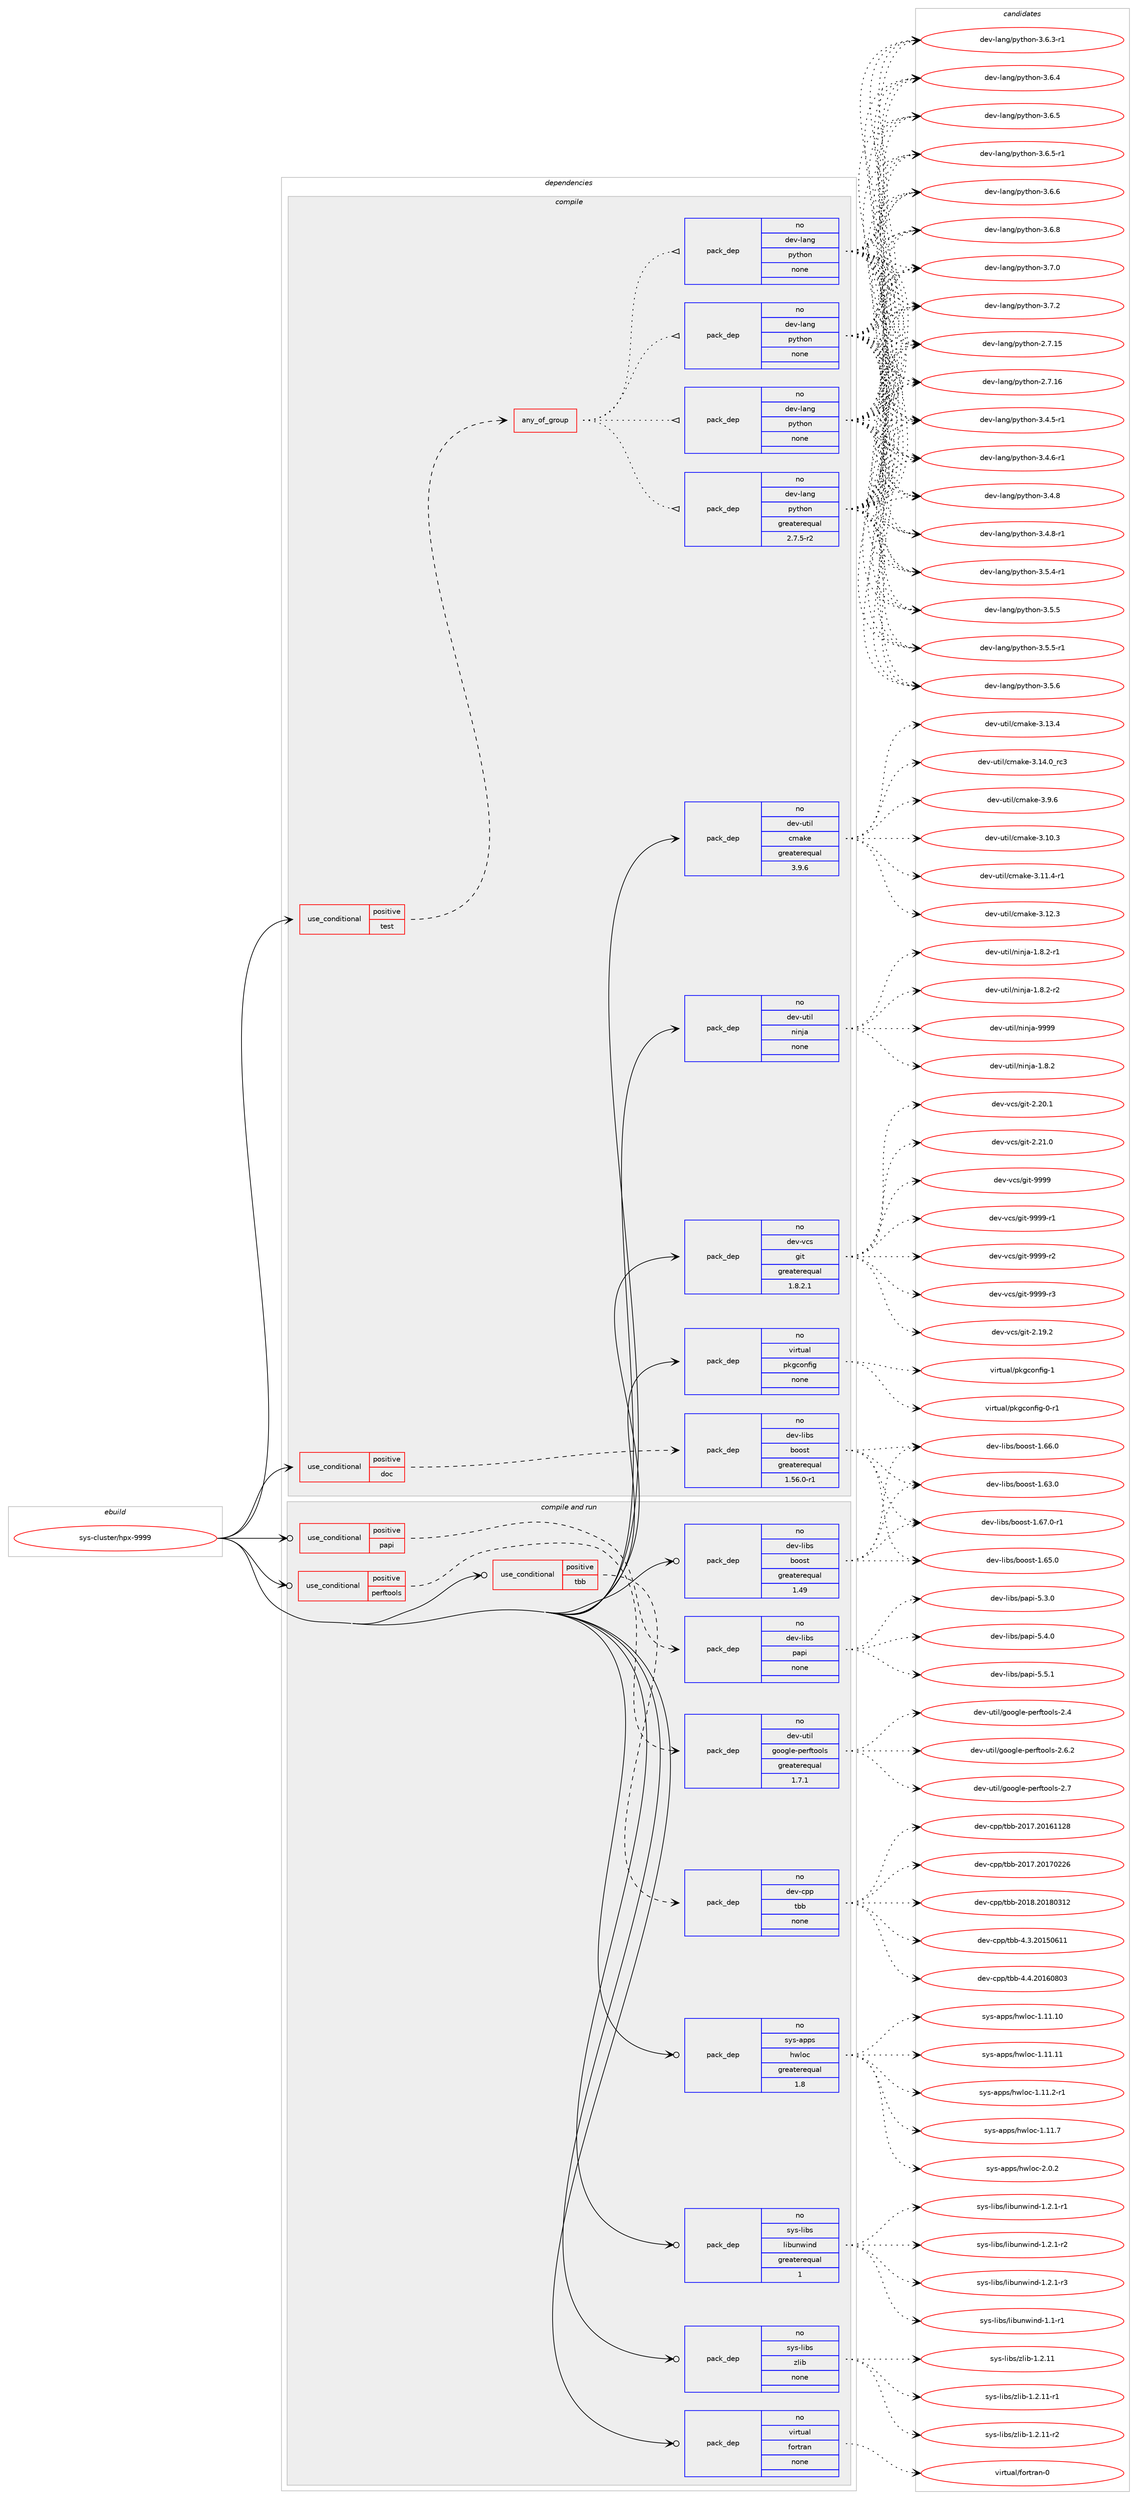 digraph prolog {

# *************
# Graph options
# *************

newrank=true;
concentrate=true;
compound=true;
graph [rankdir=LR,fontname=Helvetica,fontsize=10,ranksep=1.5];#, ranksep=2.5, nodesep=0.2];
edge  [arrowhead=vee];
node  [fontname=Helvetica,fontsize=10];

# **********
# The ebuild
# **********

subgraph cluster_leftcol {
color=gray;
rank=same;
label=<<i>ebuild</i>>;
id [label="sys-cluster/hpx-9999", color=red, width=4, href="../sys-cluster/hpx-9999.svg"];
}

# ****************
# The dependencies
# ****************

subgraph cluster_midcol {
color=gray;
label=<<i>dependencies</i>>;
subgraph cluster_compile {
fillcolor="#eeeeee";
style=filled;
label=<<i>compile</i>>;
subgraph cond458769 {
dependency1723032 [label=<<TABLE BORDER="0" CELLBORDER="1" CELLSPACING="0" CELLPADDING="4"><TR><TD ROWSPAN="3" CELLPADDING="10">use_conditional</TD></TR><TR><TD>positive</TD></TR><TR><TD>doc</TD></TR></TABLE>>, shape=none, color=red];
subgraph pack1236028 {
dependency1723033 [label=<<TABLE BORDER="0" CELLBORDER="1" CELLSPACING="0" CELLPADDING="4" WIDTH="220"><TR><TD ROWSPAN="6" CELLPADDING="30">pack_dep</TD></TR><TR><TD WIDTH="110">no</TD></TR><TR><TD>dev-libs</TD></TR><TR><TD>boost</TD></TR><TR><TD>greaterequal</TD></TR><TR><TD>1.56.0-r1</TD></TR></TABLE>>, shape=none, color=blue];
}
dependency1723032:e -> dependency1723033:w [weight=20,style="dashed",arrowhead="vee"];
}
id:e -> dependency1723032:w [weight=20,style="solid",arrowhead="vee"];
subgraph cond458770 {
dependency1723034 [label=<<TABLE BORDER="0" CELLBORDER="1" CELLSPACING="0" CELLPADDING="4"><TR><TD ROWSPAN="3" CELLPADDING="10">use_conditional</TD></TR><TR><TD>positive</TD></TR><TR><TD>test</TD></TR></TABLE>>, shape=none, color=red];
subgraph any27347 {
dependency1723035 [label=<<TABLE BORDER="0" CELLBORDER="1" CELLSPACING="0" CELLPADDING="4"><TR><TD CELLPADDING="10">any_of_group</TD></TR></TABLE>>, shape=none, color=red];subgraph pack1236029 {
dependency1723036 [label=<<TABLE BORDER="0" CELLBORDER="1" CELLSPACING="0" CELLPADDING="4" WIDTH="220"><TR><TD ROWSPAN="6" CELLPADDING="30">pack_dep</TD></TR><TR><TD WIDTH="110">no</TD></TR><TR><TD>dev-lang</TD></TR><TR><TD>python</TD></TR><TR><TD>none</TD></TR><TR><TD></TD></TR></TABLE>>, shape=none, color=blue];
}
dependency1723035:e -> dependency1723036:w [weight=20,style="dotted",arrowhead="oinv"];
subgraph pack1236030 {
dependency1723037 [label=<<TABLE BORDER="0" CELLBORDER="1" CELLSPACING="0" CELLPADDING="4" WIDTH="220"><TR><TD ROWSPAN="6" CELLPADDING="30">pack_dep</TD></TR><TR><TD WIDTH="110">no</TD></TR><TR><TD>dev-lang</TD></TR><TR><TD>python</TD></TR><TR><TD>none</TD></TR><TR><TD></TD></TR></TABLE>>, shape=none, color=blue];
}
dependency1723035:e -> dependency1723037:w [weight=20,style="dotted",arrowhead="oinv"];
subgraph pack1236031 {
dependency1723038 [label=<<TABLE BORDER="0" CELLBORDER="1" CELLSPACING="0" CELLPADDING="4" WIDTH="220"><TR><TD ROWSPAN="6" CELLPADDING="30">pack_dep</TD></TR><TR><TD WIDTH="110">no</TD></TR><TR><TD>dev-lang</TD></TR><TR><TD>python</TD></TR><TR><TD>none</TD></TR><TR><TD></TD></TR></TABLE>>, shape=none, color=blue];
}
dependency1723035:e -> dependency1723038:w [weight=20,style="dotted",arrowhead="oinv"];
subgraph pack1236032 {
dependency1723039 [label=<<TABLE BORDER="0" CELLBORDER="1" CELLSPACING="0" CELLPADDING="4" WIDTH="220"><TR><TD ROWSPAN="6" CELLPADDING="30">pack_dep</TD></TR><TR><TD WIDTH="110">no</TD></TR><TR><TD>dev-lang</TD></TR><TR><TD>python</TD></TR><TR><TD>greaterequal</TD></TR><TR><TD>2.7.5-r2</TD></TR></TABLE>>, shape=none, color=blue];
}
dependency1723035:e -> dependency1723039:w [weight=20,style="dotted",arrowhead="oinv"];
}
dependency1723034:e -> dependency1723035:w [weight=20,style="dashed",arrowhead="vee"];
}
id:e -> dependency1723034:w [weight=20,style="solid",arrowhead="vee"];
subgraph pack1236033 {
dependency1723040 [label=<<TABLE BORDER="0" CELLBORDER="1" CELLSPACING="0" CELLPADDING="4" WIDTH="220"><TR><TD ROWSPAN="6" CELLPADDING="30">pack_dep</TD></TR><TR><TD WIDTH="110">no</TD></TR><TR><TD>dev-util</TD></TR><TR><TD>cmake</TD></TR><TR><TD>greaterequal</TD></TR><TR><TD>3.9.6</TD></TR></TABLE>>, shape=none, color=blue];
}
id:e -> dependency1723040:w [weight=20,style="solid",arrowhead="vee"];
subgraph pack1236034 {
dependency1723041 [label=<<TABLE BORDER="0" CELLBORDER="1" CELLSPACING="0" CELLPADDING="4" WIDTH="220"><TR><TD ROWSPAN="6" CELLPADDING="30">pack_dep</TD></TR><TR><TD WIDTH="110">no</TD></TR><TR><TD>dev-util</TD></TR><TR><TD>ninja</TD></TR><TR><TD>none</TD></TR><TR><TD></TD></TR></TABLE>>, shape=none, color=blue];
}
id:e -> dependency1723041:w [weight=20,style="solid",arrowhead="vee"];
subgraph pack1236035 {
dependency1723042 [label=<<TABLE BORDER="0" CELLBORDER="1" CELLSPACING="0" CELLPADDING="4" WIDTH="220"><TR><TD ROWSPAN="6" CELLPADDING="30">pack_dep</TD></TR><TR><TD WIDTH="110">no</TD></TR><TR><TD>dev-vcs</TD></TR><TR><TD>git</TD></TR><TR><TD>greaterequal</TD></TR><TR><TD>1.8.2.1</TD></TR></TABLE>>, shape=none, color=blue];
}
id:e -> dependency1723042:w [weight=20,style="solid",arrowhead="vee"];
subgraph pack1236036 {
dependency1723043 [label=<<TABLE BORDER="0" CELLBORDER="1" CELLSPACING="0" CELLPADDING="4" WIDTH="220"><TR><TD ROWSPAN="6" CELLPADDING="30">pack_dep</TD></TR><TR><TD WIDTH="110">no</TD></TR><TR><TD>virtual</TD></TR><TR><TD>pkgconfig</TD></TR><TR><TD>none</TD></TR><TR><TD></TD></TR></TABLE>>, shape=none, color=blue];
}
id:e -> dependency1723043:w [weight=20,style="solid",arrowhead="vee"];
}
subgraph cluster_compileandrun {
fillcolor="#eeeeee";
style=filled;
label=<<i>compile and run</i>>;
subgraph cond458771 {
dependency1723044 [label=<<TABLE BORDER="0" CELLBORDER="1" CELLSPACING="0" CELLPADDING="4"><TR><TD ROWSPAN="3" CELLPADDING="10">use_conditional</TD></TR><TR><TD>positive</TD></TR><TR><TD>papi</TD></TR></TABLE>>, shape=none, color=red];
subgraph pack1236037 {
dependency1723045 [label=<<TABLE BORDER="0" CELLBORDER="1" CELLSPACING="0" CELLPADDING="4" WIDTH="220"><TR><TD ROWSPAN="6" CELLPADDING="30">pack_dep</TD></TR><TR><TD WIDTH="110">no</TD></TR><TR><TD>dev-libs</TD></TR><TR><TD>papi</TD></TR><TR><TD>none</TD></TR><TR><TD></TD></TR></TABLE>>, shape=none, color=blue];
}
dependency1723044:e -> dependency1723045:w [weight=20,style="dashed",arrowhead="vee"];
}
id:e -> dependency1723044:w [weight=20,style="solid",arrowhead="odotvee"];
subgraph cond458772 {
dependency1723046 [label=<<TABLE BORDER="0" CELLBORDER="1" CELLSPACING="0" CELLPADDING="4"><TR><TD ROWSPAN="3" CELLPADDING="10">use_conditional</TD></TR><TR><TD>positive</TD></TR><TR><TD>perftools</TD></TR></TABLE>>, shape=none, color=red];
subgraph pack1236038 {
dependency1723047 [label=<<TABLE BORDER="0" CELLBORDER="1" CELLSPACING="0" CELLPADDING="4" WIDTH="220"><TR><TD ROWSPAN="6" CELLPADDING="30">pack_dep</TD></TR><TR><TD WIDTH="110">no</TD></TR><TR><TD>dev-util</TD></TR><TR><TD>google-perftools</TD></TR><TR><TD>greaterequal</TD></TR><TR><TD>1.7.1</TD></TR></TABLE>>, shape=none, color=blue];
}
dependency1723046:e -> dependency1723047:w [weight=20,style="dashed",arrowhead="vee"];
}
id:e -> dependency1723046:w [weight=20,style="solid",arrowhead="odotvee"];
subgraph cond458773 {
dependency1723048 [label=<<TABLE BORDER="0" CELLBORDER="1" CELLSPACING="0" CELLPADDING="4"><TR><TD ROWSPAN="3" CELLPADDING="10">use_conditional</TD></TR><TR><TD>positive</TD></TR><TR><TD>tbb</TD></TR></TABLE>>, shape=none, color=red];
subgraph pack1236039 {
dependency1723049 [label=<<TABLE BORDER="0" CELLBORDER="1" CELLSPACING="0" CELLPADDING="4" WIDTH="220"><TR><TD ROWSPAN="6" CELLPADDING="30">pack_dep</TD></TR><TR><TD WIDTH="110">no</TD></TR><TR><TD>dev-cpp</TD></TR><TR><TD>tbb</TD></TR><TR><TD>none</TD></TR><TR><TD></TD></TR></TABLE>>, shape=none, color=blue];
}
dependency1723048:e -> dependency1723049:w [weight=20,style="dashed",arrowhead="vee"];
}
id:e -> dependency1723048:w [weight=20,style="solid",arrowhead="odotvee"];
subgraph pack1236040 {
dependency1723050 [label=<<TABLE BORDER="0" CELLBORDER="1" CELLSPACING="0" CELLPADDING="4" WIDTH="220"><TR><TD ROWSPAN="6" CELLPADDING="30">pack_dep</TD></TR><TR><TD WIDTH="110">no</TD></TR><TR><TD>dev-libs</TD></TR><TR><TD>boost</TD></TR><TR><TD>greaterequal</TD></TR><TR><TD>1.49</TD></TR></TABLE>>, shape=none, color=blue];
}
id:e -> dependency1723050:w [weight=20,style="solid",arrowhead="odotvee"];
subgraph pack1236041 {
dependency1723051 [label=<<TABLE BORDER="0" CELLBORDER="1" CELLSPACING="0" CELLPADDING="4" WIDTH="220"><TR><TD ROWSPAN="6" CELLPADDING="30">pack_dep</TD></TR><TR><TD WIDTH="110">no</TD></TR><TR><TD>sys-apps</TD></TR><TR><TD>hwloc</TD></TR><TR><TD>greaterequal</TD></TR><TR><TD>1.8</TD></TR></TABLE>>, shape=none, color=blue];
}
id:e -> dependency1723051:w [weight=20,style="solid",arrowhead="odotvee"];
subgraph pack1236042 {
dependency1723052 [label=<<TABLE BORDER="0" CELLBORDER="1" CELLSPACING="0" CELLPADDING="4" WIDTH="220"><TR><TD ROWSPAN="6" CELLPADDING="30">pack_dep</TD></TR><TR><TD WIDTH="110">no</TD></TR><TR><TD>sys-libs</TD></TR><TR><TD>libunwind</TD></TR><TR><TD>greaterequal</TD></TR><TR><TD>1</TD></TR></TABLE>>, shape=none, color=blue];
}
id:e -> dependency1723052:w [weight=20,style="solid",arrowhead="odotvee"];
subgraph pack1236043 {
dependency1723053 [label=<<TABLE BORDER="0" CELLBORDER="1" CELLSPACING="0" CELLPADDING="4" WIDTH="220"><TR><TD ROWSPAN="6" CELLPADDING="30">pack_dep</TD></TR><TR><TD WIDTH="110">no</TD></TR><TR><TD>sys-libs</TD></TR><TR><TD>zlib</TD></TR><TR><TD>none</TD></TR><TR><TD></TD></TR></TABLE>>, shape=none, color=blue];
}
id:e -> dependency1723053:w [weight=20,style="solid",arrowhead="odotvee"];
subgraph pack1236044 {
dependency1723054 [label=<<TABLE BORDER="0" CELLBORDER="1" CELLSPACING="0" CELLPADDING="4" WIDTH="220"><TR><TD ROWSPAN="6" CELLPADDING="30">pack_dep</TD></TR><TR><TD WIDTH="110">no</TD></TR><TR><TD>virtual</TD></TR><TR><TD>fortran</TD></TR><TR><TD>none</TD></TR><TR><TD></TD></TR></TABLE>>, shape=none, color=blue];
}
id:e -> dependency1723054:w [weight=20,style="solid",arrowhead="odotvee"];
}
subgraph cluster_run {
fillcolor="#eeeeee";
style=filled;
label=<<i>run</i>>;
}
}

# **************
# The candidates
# **************

subgraph cluster_choices {
rank=same;
color=gray;
label=<<i>candidates</i>>;

subgraph choice1236028 {
color=black;
nodesep=1;
choice1001011184510810598115479811111111511645494654514648 [label="dev-libs/boost-1.63.0", color=red, width=4,href="../dev-libs/boost-1.63.0.svg"];
choice1001011184510810598115479811111111511645494654534648 [label="dev-libs/boost-1.65.0", color=red, width=4,href="../dev-libs/boost-1.65.0.svg"];
choice1001011184510810598115479811111111511645494654544648 [label="dev-libs/boost-1.66.0", color=red, width=4,href="../dev-libs/boost-1.66.0.svg"];
choice10010111845108105981154798111111115116454946545546484511449 [label="dev-libs/boost-1.67.0-r1", color=red, width=4,href="../dev-libs/boost-1.67.0-r1.svg"];
dependency1723033:e -> choice1001011184510810598115479811111111511645494654514648:w [style=dotted,weight="100"];
dependency1723033:e -> choice1001011184510810598115479811111111511645494654534648:w [style=dotted,weight="100"];
dependency1723033:e -> choice1001011184510810598115479811111111511645494654544648:w [style=dotted,weight="100"];
dependency1723033:e -> choice10010111845108105981154798111111115116454946545546484511449:w [style=dotted,weight="100"];
}
subgraph choice1236029 {
color=black;
nodesep=1;
choice10010111845108971101034711212111610411111045504655464953 [label="dev-lang/python-2.7.15", color=red, width=4,href="../dev-lang/python-2.7.15.svg"];
choice10010111845108971101034711212111610411111045504655464954 [label="dev-lang/python-2.7.16", color=red, width=4,href="../dev-lang/python-2.7.16.svg"];
choice1001011184510897110103471121211161041111104551465246534511449 [label="dev-lang/python-3.4.5-r1", color=red, width=4,href="../dev-lang/python-3.4.5-r1.svg"];
choice1001011184510897110103471121211161041111104551465246544511449 [label="dev-lang/python-3.4.6-r1", color=red, width=4,href="../dev-lang/python-3.4.6-r1.svg"];
choice100101118451089711010347112121116104111110455146524656 [label="dev-lang/python-3.4.8", color=red, width=4,href="../dev-lang/python-3.4.8.svg"];
choice1001011184510897110103471121211161041111104551465246564511449 [label="dev-lang/python-3.4.8-r1", color=red, width=4,href="../dev-lang/python-3.4.8-r1.svg"];
choice1001011184510897110103471121211161041111104551465346524511449 [label="dev-lang/python-3.5.4-r1", color=red, width=4,href="../dev-lang/python-3.5.4-r1.svg"];
choice100101118451089711010347112121116104111110455146534653 [label="dev-lang/python-3.5.5", color=red, width=4,href="../dev-lang/python-3.5.5.svg"];
choice1001011184510897110103471121211161041111104551465346534511449 [label="dev-lang/python-3.5.5-r1", color=red, width=4,href="../dev-lang/python-3.5.5-r1.svg"];
choice100101118451089711010347112121116104111110455146534654 [label="dev-lang/python-3.5.6", color=red, width=4,href="../dev-lang/python-3.5.6.svg"];
choice1001011184510897110103471121211161041111104551465446514511449 [label="dev-lang/python-3.6.3-r1", color=red, width=4,href="../dev-lang/python-3.6.3-r1.svg"];
choice100101118451089711010347112121116104111110455146544652 [label="dev-lang/python-3.6.4", color=red, width=4,href="../dev-lang/python-3.6.4.svg"];
choice100101118451089711010347112121116104111110455146544653 [label="dev-lang/python-3.6.5", color=red, width=4,href="../dev-lang/python-3.6.5.svg"];
choice1001011184510897110103471121211161041111104551465446534511449 [label="dev-lang/python-3.6.5-r1", color=red, width=4,href="../dev-lang/python-3.6.5-r1.svg"];
choice100101118451089711010347112121116104111110455146544654 [label="dev-lang/python-3.6.6", color=red, width=4,href="../dev-lang/python-3.6.6.svg"];
choice100101118451089711010347112121116104111110455146544656 [label="dev-lang/python-3.6.8", color=red, width=4,href="../dev-lang/python-3.6.8.svg"];
choice100101118451089711010347112121116104111110455146554648 [label="dev-lang/python-3.7.0", color=red, width=4,href="../dev-lang/python-3.7.0.svg"];
choice100101118451089711010347112121116104111110455146554650 [label="dev-lang/python-3.7.2", color=red, width=4,href="../dev-lang/python-3.7.2.svg"];
dependency1723036:e -> choice10010111845108971101034711212111610411111045504655464953:w [style=dotted,weight="100"];
dependency1723036:e -> choice10010111845108971101034711212111610411111045504655464954:w [style=dotted,weight="100"];
dependency1723036:e -> choice1001011184510897110103471121211161041111104551465246534511449:w [style=dotted,weight="100"];
dependency1723036:e -> choice1001011184510897110103471121211161041111104551465246544511449:w [style=dotted,weight="100"];
dependency1723036:e -> choice100101118451089711010347112121116104111110455146524656:w [style=dotted,weight="100"];
dependency1723036:e -> choice1001011184510897110103471121211161041111104551465246564511449:w [style=dotted,weight="100"];
dependency1723036:e -> choice1001011184510897110103471121211161041111104551465346524511449:w [style=dotted,weight="100"];
dependency1723036:e -> choice100101118451089711010347112121116104111110455146534653:w [style=dotted,weight="100"];
dependency1723036:e -> choice1001011184510897110103471121211161041111104551465346534511449:w [style=dotted,weight="100"];
dependency1723036:e -> choice100101118451089711010347112121116104111110455146534654:w [style=dotted,weight="100"];
dependency1723036:e -> choice1001011184510897110103471121211161041111104551465446514511449:w [style=dotted,weight="100"];
dependency1723036:e -> choice100101118451089711010347112121116104111110455146544652:w [style=dotted,weight="100"];
dependency1723036:e -> choice100101118451089711010347112121116104111110455146544653:w [style=dotted,weight="100"];
dependency1723036:e -> choice1001011184510897110103471121211161041111104551465446534511449:w [style=dotted,weight="100"];
dependency1723036:e -> choice100101118451089711010347112121116104111110455146544654:w [style=dotted,weight="100"];
dependency1723036:e -> choice100101118451089711010347112121116104111110455146544656:w [style=dotted,weight="100"];
dependency1723036:e -> choice100101118451089711010347112121116104111110455146554648:w [style=dotted,weight="100"];
dependency1723036:e -> choice100101118451089711010347112121116104111110455146554650:w [style=dotted,weight="100"];
}
subgraph choice1236030 {
color=black;
nodesep=1;
choice10010111845108971101034711212111610411111045504655464953 [label="dev-lang/python-2.7.15", color=red, width=4,href="../dev-lang/python-2.7.15.svg"];
choice10010111845108971101034711212111610411111045504655464954 [label="dev-lang/python-2.7.16", color=red, width=4,href="../dev-lang/python-2.7.16.svg"];
choice1001011184510897110103471121211161041111104551465246534511449 [label="dev-lang/python-3.4.5-r1", color=red, width=4,href="../dev-lang/python-3.4.5-r1.svg"];
choice1001011184510897110103471121211161041111104551465246544511449 [label="dev-lang/python-3.4.6-r1", color=red, width=4,href="../dev-lang/python-3.4.6-r1.svg"];
choice100101118451089711010347112121116104111110455146524656 [label="dev-lang/python-3.4.8", color=red, width=4,href="../dev-lang/python-3.4.8.svg"];
choice1001011184510897110103471121211161041111104551465246564511449 [label="dev-lang/python-3.4.8-r1", color=red, width=4,href="../dev-lang/python-3.4.8-r1.svg"];
choice1001011184510897110103471121211161041111104551465346524511449 [label="dev-lang/python-3.5.4-r1", color=red, width=4,href="../dev-lang/python-3.5.4-r1.svg"];
choice100101118451089711010347112121116104111110455146534653 [label="dev-lang/python-3.5.5", color=red, width=4,href="../dev-lang/python-3.5.5.svg"];
choice1001011184510897110103471121211161041111104551465346534511449 [label="dev-lang/python-3.5.5-r1", color=red, width=4,href="../dev-lang/python-3.5.5-r1.svg"];
choice100101118451089711010347112121116104111110455146534654 [label="dev-lang/python-3.5.6", color=red, width=4,href="../dev-lang/python-3.5.6.svg"];
choice1001011184510897110103471121211161041111104551465446514511449 [label="dev-lang/python-3.6.3-r1", color=red, width=4,href="../dev-lang/python-3.6.3-r1.svg"];
choice100101118451089711010347112121116104111110455146544652 [label="dev-lang/python-3.6.4", color=red, width=4,href="../dev-lang/python-3.6.4.svg"];
choice100101118451089711010347112121116104111110455146544653 [label="dev-lang/python-3.6.5", color=red, width=4,href="../dev-lang/python-3.6.5.svg"];
choice1001011184510897110103471121211161041111104551465446534511449 [label="dev-lang/python-3.6.5-r1", color=red, width=4,href="../dev-lang/python-3.6.5-r1.svg"];
choice100101118451089711010347112121116104111110455146544654 [label="dev-lang/python-3.6.6", color=red, width=4,href="../dev-lang/python-3.6.6.svg"];
choice100101118451089711010347112121116104111110455146544656 [label="dev-lang/python-3.6.8", color=red, width=4,href="../dev-lang/python-3.6.8.svg"];
choice100101118451089711010347112121116104111110455146554648 [label="dev-lang/python-3.7.0", color=red, width=4,href="../dev-lang/python-3.7.0.svg"];
choice100101118451089711010347112121116104111110455146554650 [label="dev-lang/python-3.7.2", color=red, width=4,href="../dev-lang/python-3.7.2.svg"];
dependency1723037:e -> choice10010111845108971101034711212111610411111045504655464953:w [style=dotted,weight="100"];
dependency1723037:e -> choice10010111845108971101034711212111610411111045504655464954:w [style=dotted,weight="100"];
dependency1723037:e -> choice1001011184510897110103471121211161041111104551465246534511449:w [style=dotted,weight="100"];
dependency1723037:e -> choice1001011184510897110103471121211161041111104551465246544511449:w [style=dotted,weight="100"];
dependency1723037:e -> choice100101118451089711010347112121116104111110455146524656:w [style=dotted,weight="100"];
dependency1723037:e -> choice1001011184510897110103471121211161041111104551465246564511449:w [style=dotted,weight="100"];
dependency1723037:e -> choice1001011184510897110103471121211161041111104551465346524511449:w [style=dotted,weight="100"];
dependency1723037:e -> choice100101118451089711010347112121116104111110455146534653:w [style=dotted,weight="100"];
dependency1723037:e -> choice1001011184510897110103471121211161041111104551465346534511449:w [style=dotted,weight="100"];
dependency1723037:e -> choice100101118451089711010347112121116104111110455146534654:w [style=dotted,weight="100"];
dependency1723037:e -> choice1001011184510897110103471121211161041111104551465446514511449:w [style=dotted,weight="100"];
dependency1723037:e -> choice100101118451089711010347112121116104111110455146544652:w [style=dotted,weight="100"];
dependency1723037:e -> choice100101118451089711010347112121116104111110455146544653:w [style=dotted,weight="100"];
dependency1723037:e -> choice1001011184510897110103471121211161041111104551465446534511449:w [style=dotted,weight="100"];
dependency1723037:e -> choice100101118451089711010347112121116104111110455146544654:w [style=dotted,weight="100"];
dependency1723037:e -> choice100101118451089711010347112121116104111110455146544656:w [style=dotted,weight="100"];
dependency1723037:e -> choice100101118451089711010347112121116104111110455146554648:w [style=dotted,weight="100"];
dependency1723037:e -> choice100101118451089711010347112121116104111110455146554650:w [style=dotted,weight="100"];
}
subgraph choice1236031 {
color=black;
nodesep=1;
choice10010111845108971101034711212111610411111045504655464953 [label="dev-lang/python-2.7.15", color=red, width=4,href="../dev-lang/python-2.7.15.svg"];
choice10010111845108971101034711212111610411111045504655464954 [label="dev-lang/python-2.7.16", color=red, width=4,href="../dev-lang/python-2.7.16.svg"];
choice1001011184510897110103471121211161041111104551465246534511449 [label="dev-lang/python-3.4.5-r1", color=red, width=4,href="../dev-lang/python-3.4.5-r1.svg"];
choice1001011184510897110103471121211161041111104551465246544511449 [label="dev-lang/python-3.4.6-r1", color=red, width=4,href="../dev-lang/python-3.4.6-r1.svg"];
choice100101118451089711010347112121116104111110455146524656 [label="dev-lang/python-3.4.8", color=red, width=4,href="../dev-lang/python-3.4.8.svg"];
choice1001011184510897110103471121211161041111104551465246564511449 [label="dev-lang/python-3.4.8-r1", color=red, width=4,href="../dev-lang/python-3.4.8-r1.svg"];
choice1001011184510897110103471121211161041111104551465346524511449 [label="dev-lang/python-3.5.4-r1", color=red, width=4,href="../dev-lang/python-3.5.4-r1.svg"];
choice100101118451089711010347112121116104111110455146534653 [label="dev-lang/python-3.5.5", color=red, width=4,href="../dev-lang/python-3.5.5.svg"];
choice1001011184510897110103471121211161041111104551465346534511449 [label="dev-lang/python-3.5.5-r1", color=red, width=4,href="../dev-lang/python-3.5.5-r1.svg"];
choice100101118451089711010347112121116104111110455146534654 [label="dev-lang/python-3.5.6", color=red, width=4,href="../dev-lang/python-3.5.6.svg"];
choice1001011184510897110103471121211161041111104551465446514511449 [label="dev-lang/python-3.6.3-r1", color=red, width=4,href="../dev-lang/python-3.6.3-r1.svg"];
choice100101118451089711010347112121116104111110455146544652 [label="dev-lang/python-3.6.4", color=red, width=4,href="../dev-lang/python-3.6.4.svg"];
choice100101118451089711010347112121116104111110455146544653 [label="dev-lang/python-3.6.5", color=red, width=4,href="../dev-lang/python-3.6.5.svg"];
choice1001011184510897110103471121211161041111104551465446534511449 [label="dev-lang/python-3.6.5-r1", color=red, width=4,href="../dev-lang/python-3.6.5-r1.svg"];
choice100101118451089711010347112121116104111110455146544654 [label="dev-lang/python-3.6.6", color=red, width=4,href="../dev-lang/python-3.6.6.svg"];
choice100101118451089711010347112121116104111110455146544656 [label="dev-lang/python-3.6.8", color=red, width=4,href="../dev-lang/python-3.6.8.svg"];
choice100101118451089711010347112121116104111110455146554648 [label="dev-lang/python-3.7.0", color=red, width=4,href="../dev-lang/python-3.7.0.svg"];
choice100101118451089711010347112121116104111110455146554650 [label="dev-lang/python-3.7.2", color=red, width=4,href="../dev-lang/python-3.7.2.svg"];
dependency1723038:e -> choice10010111845108971101034711212111610411111045504655464953:w [style=dotted,weight="100"];
dependency1723038:e -> choice10010111845108971101034711212111610411111045504655464954:w [style=dotted,weight="100"];
dependency1723038:e -> choice1001011184510897110103471121211161041111104551465246534511449:w [style=dotted,weight="100"];
dependency1723038:e -> choice1001011184510897110103471121211161041111104551465246544511449:w [style=dotted,weight="100"];
dependency1723038:e -> choice100101118451089711010347112121116104111110455146524656:w [style=dotted,weight="100"];
dependency1723038:e -> choice1001011184510897110103471121211161041111104551465246564511449:w [style=dotted,weight="100"];
dependency1723038:e -> choice1001011184510897110103471121211161041111104551465346524511449:w [style=dotted,weight="100"];
dependency1723038:e -> choice100101118451089711010347112121116104111110455146534653:w [style=dotted,weight="100"];
dependency1723038:e -> choice1001011184510897110103471121211161041111104551465346534511449:w [style=dotted,weight="100"];
dependency1723038:e -> choice100101118451089711010347112121116104111110455146534654:w [style=dotted,weight="100"];
dependency1723038:e -> choice1001011184510897110103471121211161041111104551465446514511449:w [style=dotted,weight="100"];
dependency1723038:e -> choice100101118451089711010347112121116104111110455146544652:w [style=dotted,weight="100"];
dependency1723038:e -> choice100101118451089711010347112121116104111110455146544653:w [style=dotted,weight="100"];
dependency1723038:e -> choice1001011184510897110103471121211161041111104551465446534511449:w [style=dotted,weight="100"];
dependency1723038:e -> choice100101118451089711010347112121116104111110455146544654:w [style=dotted,weight="100"];
dependency1723038:e -> choice100101118451089711010347112121116104111110455146544656:w [style=dotted,weight="100"];
dependency1723038:e -> choice100101118451089711010347112121116104111110455146554648:w [style=dotted,weight="100"];
dependency1723038:e -> choice100101118451089711010347112121116104111110455146554650:w [style=dotted,weight="100"];
}
subgraph choice1236032 {
color=black;
nodesep=1;
choice10010111845108971101034711212111610411111045504655464953 [label="dev-lang/python-2.7.15", color=red, width=4,href="../dev-lang/python-2.7.15.svg"];
choice10010111845108971101034711212111610411111045504655464954 [label="dev-lang/python-2.7.16", color=red, width=4,href="../dev-lang/python-2.7.16.svg"];
choice1001011184510897110103471121211161041111104551465246534511449 [label="dev-lang/python-3.4.5-r1", color=red, width=4,href="../dev-lang/python-3.4.5-r1.svg"];
choice1001011184510897110103471121211161041111104551465246544511449 [label="dev-lang/python-3.4.6-r1", color=red, width=4,href="../dev-lang/python-3.4.6-r1.svg"];
choice100101118451089711010347112121116104111110455146524656 [label="dev-lang/python-3.4.8", color=red, width=4,href="../dev-lang/python-3.4.8.svg"];
choice1001011184510897110103471121211161041111104551465246564511449 [label="dev-lang/python-3.4.8-r1", color=red, width=4,href="../dev-lang/python-3.4.8-r1.svg"];
choice1001011184510897110103471121211161041111104551465346524511449 [label="dev-lang/python-3.5.4-r1", color=red, width=4,href="../dev-lang/python-3.5.4-r1.svg"];
choice100101118451089711010347112121116104111110455146534653 [label="dev-lang/python-3.5.5", color=red, width=4,href="../dev-lang/python-3.5.5.svg"];
choice1001011184510897110103471121211161041111104551465346534511449 [label="dev-lang/python-3.5.5-r1", color=red, width=4,href="../dev-lang/python-3.5.5-r1.svg"];
choice100101118451089711010347112121116104111110455146534654 [label="dev-lang/python-3.5.6", color=red, width=4,href="../dev-lang/python-3.5.6.svg"];
choice1001011184510897110103471121211161041111104551465446514511449 [label="dev-lang/python-3.6.3-r1", color=red, width=4,href="../dev-lang/python-3.6.3-r1.svg"];
choice100101118451089711010347112121116104111110455146544652 [label="dev-lang/python-3.6.4", color=red, width=4,href="../dev-lang/python-3.6.4.svg"];
choice100101118451089711010347112121116104111110455146544653 [label="dev-lang/python-3.6.5", color=red, width=4,href="../dev-lang/python-3.6.5.svg"];
choice1001011184510897110103471121211161041111104551465446534511449 [label="dev-lang/python-3.6.5-r1", color=red, width=4,href="../dev-lang/python-3.6.5-r1.svg"];
choice100101118451089711010347112121116104111110455146544654 [label="dev-lang/python-3.6.6", color=red, width=4,href="../dev-lang/python-3.6.6.svg"];
choice100101118451089711010347112121116104111110455146544656 [label="dev-lang/python-3.6.8", color=red, width=4,href="../dev-lang/python-3.6.8.svg"];
choice100101118451089711010347112121116104111110455146554648 [label="dev-lang/python-3.7.0", color=red, width=4,href="../dev-lang/python-3.7.0.svg"];
choice100101118451089711010347112121116104111110455146554650 [label="dev-lang/python-3.7.2", color=red, width=4,href="../dev-lang/python-3.7.2.svg"];
dependency1723039:e -> choice10010111845108971101034711212111610411111045504655464953:w [style=dotted,weight="100"];
dependency1723039:e -> choice10010111845108971101034711212111610411111045504655464954:w [style=dotted,weight="100"];
dependency1723039:e -> choice1001011184510897110103471121211161041111104551465246534511449:w [style=dotted,weight="100"];
dependency1723039:e -> choice1001011184510897110103471121211161041111104551465246544511449:w [style=dotted,weight="100"];
dependency1723039:e -> choice100101118451089711010347112121116104111110455146524656:w [style=dotted,weight="100"];
dependency1723039:e -> choice1001011184510897110103471121211161041111104551465246564511449:w [style=dotted,weight="100"];
dependency1723039:e -> choice1001011184510897110103471121211161041111104551465346524511449:w [style=dotted,weight="100"];
dependency1723039:e -> choice100101118451089711010347112121116104111110455146534653:w [style=dotted,weight="100"];
dependency1723039:e -> choice1001011184510897110103471121211161041111104551465346534511449:w [style=dotted,weight="100"];
dependency1723039:e -> choice100101118451089711010347112121116104111110455146534654:w [style=dotted,weight="100"];
dependency1723039:e -> choice1001011184510897110103471121211161041111104551465446514511449:w [style=dotted,weight="100"];
dependency1723039:e -> choice100101118451089711010347112121116104111110455146544652:w [style=dotted,weight="100"];
dependency1723039:e -> choice100101118451089711010347112121116104111110455146544653:w [style=dotted,weight="100"];
dependency1723039:e -> choice1001011184510897110103471121211161041111104551465446534511449:w [style=dotted,weight="100"];
dependency1723039:e -> choice100101118451089711010347112121116104111110455146544654:w [style=dotted,weight="100"];
dependency1723039:e -> choice100101118451089711010347112121116104111110455146544656:w [style=dotted,weight="100"];
dependency1723039:e -> choice100101118451089711010347112121116104111110455146554648:w [style=dotted,weight="100"];
dependency1723039:e -> choice100101118451089711010347112121116104111110455146554650:w [style=dotted,weight="100"];
}
subgraph choice1236033 {
color=black;
nodesep=1;
choice1001011184511711610510847991099710710145514649484651 [label="dev-util/cmake-3.10.3", color=red, width=4,href="../dev-util/cmake-3.10.3.svg"];
choice10010111845117116105108479910997107101455146494946524511449 [label="dev-util/cmake-3.11.4-r1", color=red, width=4,href="../dev-util/cmake-3.11.4-r1.svg"];
choice1001011184511711610510847991099710710145514649504651 [label="dev-util/cmake-3.12.3", color=red, width=4,href="../dev-util/cmake-3.12.3.svg"];
choice1001011184511711610510847991099710710145514649514652 [label="dev-util/cmake-3.13.4", color=red, width=4,href="../dev-util/cmake-3.13.4.svg"];
choice1001011184511711610510847991099710710145514649524648951149951 [label="dev-util/cmake-3.14.0_rc3", color=red, width=4,href="../dev-util/cmake-3.14.0_rc3.svg"];
choice10010111845117116105108479910997107101455146574654 [label="dev-util/cmake-3.9.6", color=red, width=4,href="../dev-util/cmake-3.9.6.svg"];
dependency1723040:e -> choice1001011184511711610510847991099710710145514649484651:w [style=dotted,weight="100"];
dependency1723040:e -> choice10010111845117116105108479910997107101455146494946524511449:w [style=dotted,weight="100"];
dependency1723040:e -> choice1001011184511711610510847991099710710145514649504651:w [style=dotted,weight="100"];
dependency1723040:e -> choice1001011184511711610510847991099710710145514649514652:w [style=dotted,weight="100"];
dependency1723040:e -> choice1001011184511711610510847991099710710145514649524648951149951:w [style=dotted,weight="100"];
dependency1723040:e -> choice10010111845117116105108479910997107101455146574654:w [style=dotted,weight="100"];
}
subgraph choice1236034 {
color=black;
nodesep=1;
choice100101118451171161051084711010511010697454946564650 [label="dev-util/ninja-1.8.2", color=red, width=4,href="../dev-util/ninja-1.8.2.svg"];
choice1001011184511711610510847110105110106974549465646504511449 [label="dev-util/ninja-1.8.2-r1", color=red, width=4,href="../dev-util/ninja-1.8.2-r1.svg"];
choice1001011184511711610510847110105110106974549465646504511450 [label="dev-util/ninja-1.8.2-r2", color=red, width=4,href="../dev-util/ninja-1.8.2-r2.svg"];
choice1001011184511711610510847110105110106974557575757 [label="dev-util/ninja-9999", color=red, width=4,href="../dev-util/ninja-9999.svg"];
dependency1723041:e -> choice100101118451171161051084711010511010697454946564650:w [style=dotted,weight="100"];
dependency1723041:e -> choice1001011184511711610510847110105110106974549465646504511449:w [style=dotted,weight="100"];
dependency1723041:e -> choice1001011184511711610510847110105110106974549465646504511450:w [style=dotted,weight="100"];
dependency1723041:e -> choice1001011184511711610510847110105110106974557575757:w [style=dotted,weight="100"];
}
subgraph choice1236035 {
color=black;
nodesep=1;
choice10010111845118991154710310511645504649574650 [label="dev-vcs/git-2.19.2", color=red, width=4,href="../dev-vcs/git-2.19.2.svg"];
choice10010111845118991154710310511645504650484649 [label="dev-vcs/git-2.20.1", color=red, width=4,href="../dev-vcs/git-2.20.1.svg"];
choice10010111845118991154710310511645504650494648 [label="dev-vcs/git-2.21.0", color=red, width=4,href="../dev-vcs/git-2.21.0.svg"];
choice1001011184511899115471031051164557575757 [label="dev-vcs/git-9999", color=red, width=4,href="../dev-vcs/git-9999.svg"];
choice10010111845118991154710310511645575757574511449 [label="dev-vcs/git-9999-r1", color=red, width=4,href="../dev-vcs/git-9999-r1.svg"];
choice10010111845118991154710310511645575757574511450 [label="dev-vcs/git-9999-r2", color=red, width=4,href="../dev-vcs/git-9999-r2.svg"];
choice10010111845118991154710310511645575757574511451 [label="dev-vcs/git-9999-r3", color=red, width=4,href="../dev-vcs/git-9999-r3.svg"];
dependency1723042:e -> choice10010111845118991154710310511645504649574650:w [style=dotted,weight="100"];
dependency1723042:e -> choice10010111845118991154710310511645504650484649:w [style=dotted,weight="100"];
dependency1723042:e -> choice10010111845118991154710310511645504650494648:w [style=dotted,weight="100"];
dependency1723042:e -> choice1001011184511899115471031051164557575757:w [style=dotted,weight="100"];
dependency1723042:e -> choice10010111845118991154710310511645575757574511449:w [style=dotted,weight="100"];
dependency1723042:e -> choice10010111845118991154710310511645575757574511450:w [style=dotted,weight="100"];
dependency1723042:e -> choice10010111845118991154710310511645575757574511451:w [style=dotted,weight="100"];
}
subgraph choice1236036 {
color=black;
nodesep=1;
choice11810511411611797108471121071039911111010210510345484511449 [label="virtual/pkgconfig-0-r1", color=red, width=4,href="../virtual/pkgconfig-0-r1.svg"];
choice1181051141161179710847112107103991111101021051034549 [label="virtual/pkgconfig-1", color=red, width=4,href="../virtual/pkgconfig-1.svg"];
dependency1723043:e -> choice11810511411611797108471121071039911111010210510345484511449:w [style=dotted,weight="100"];
dependency1723043:e -> choice1181051141161179710847112107103991111101021051034549:w [style=dotted,weight="100"];
}
subgraph choice1236037 {
color=black;
nodesep=1;
choice10010111845108105981154711297112105455346514648 [label="dev-libs/papi-5.3.0", color=red, width=4,href="../dev-libs/papi-5.3.0.svg"];
choice10010111845108105981154711297112105455346524648 [label="dev-libs/papi-5.4.0", color=red, width=4,href="../dev-libs/papi-5.4.0.svg"];
choice10010111845108105981154711297112105455346534649 [label="dev-libs/papi-5.5.1", color=red, width=4,href="../dev-libs/papi-5.5.1.svg"];
dependency1723045:e -> choice10010111845108105981154711297112105455346514648:w [style=dotted,weight="100"];
dependency1723045:e -> choice10010111845108105981154711297112105455346524648:w [style=dotted,weight="100"];
dependency1723045:e -> choice10010111845108105981154711297112105455346534649:w [style=dotted,weight="100"];
}
subgraph choice1236038 {
color=black;
nodesep=1;
choice10010111845117116105108471031111111031081014511210111410211611111110811545504652 [label="dev-util/google-perftools-2.4", color=red, width=4,href="../dev-util/google-perftools-2.4.svg"];
choice100101118451171161051084710311111110310810145112101114102116111111108115455046544650 [label="dev-util/google-perftools-2.6.2", color=red, width=4,href="../dev-util/google-perftools-2.6.2.svg"];
choice10010111845117116105108471031111111031081014511210111410211611111110811545504655 [label="dev-util/google-perftools-2.7", color=red, width=4,href="../dev-util/google-perftools-2.7.svg"];
dependency1723047:e -> choice10010111845117116105108471031111111031081014511210111410211611111110811545504652:w [style=dotted,weight="100"];
dependency1723047:e -> choice100101118451171161051084710311111110310810145112101114102116111111108115455046544650:w [style=dotted,weight="100"];
dependency1723047:e -> choice10010111845117116105108471031111111031081014511210111410211611111110811545504655:w [style=dotted,weight="100"];
}
subgraph choice1236039 {
color=black;
nodesep=1;
choice10010111845991121124711698984550484955465048495449495056 [label="dev-cpp/tbb-2017.20161128", color=red, width=4,href="../dev-cpp/tbb-2017.20161128.svg"];
choice10010111845991121124711698984550484955465048495548505054 [label="dev-cpp/tbb-2017.20170226", color=red, width=4,href="../dev-cpp/tbb-2017.20170226.svg"];
choice10010111845991121124711698984550484956465048495648514950 [label="dev-cpp/tbb-2018.20180312", color=red, width=4,href="../dev-cpp/tbb-2018.20180312.svg"];
choice100101118459911211247116989845524651465048495348544949 [label="dev-cpp/tbb-4.3.20150611", color=red, width=4,href="../dev-cpp/tbb-4.3.20150611.svg"];
choice100101118459911211247116989845524652465048495448564851 [label="dev-cpp/tbb-4.4.20160803", color=red, width=4,href="../dev-cpp/tbb-4.4.20160803.svg"];
dependency1723049:e -> choice10010111845991121124711698984550484955465048495449495056:w [style=dotted,weight="100"];
dependency1723049:e -> choice10010111845991121124711698984550484955465048495548505054:w [style=dotted,weight="100"];
dependency1723049:e -> choice10010111845991121124711698984550484956465048495648514950:w [style=dotted,weight="100"];
dependency1723049:e -> choice100101118459911211247116989845524651465048495348544949:w [style=dotted,weight="100"];
dependency1723049:e -> choice100101118459911211247116989845524652465048495448564851:w [style=dotted,weight="100"];
}
subgraph choice1236040 {
color=black;
nodesep=1;
choice1001011184510810598115479811111111511645494654514648 [label="dev-libs/boost-1.63.0", color=red, width=4,href="../dev-libs/boost-1.63.0.svg"];
choice1001011184510810598115479811111111511645494654534648 [label="dev-libs/boost-1.65.0", color=red, width=4,href="../dev-libs/boost-1.65.0.svg"];
choice1001011184510810598115479811111111511645494654544648 [label="dev-libs/boost-1.66.0", color=red, width=4,href="../dev-libs/boost-1.66.0.svg"];
choice10010111845108105981154798111111115116454946545546484511449 [label="dev-libs/boost-1.67.0-r1", color=red, width=4,href="../dev-libs/boost-1.67.0-r1.svg"];
dependency1723050:e -> choice1001011184510810598115479811111111511645494654514648:w [style=dotted,weight="100"];
dependency1723050:e -> choice1001011184510810598115479811111111511645494654534648:w [style=dotted,weight="100"];
dependency1723050:e -> choice1001011184510810598115479811111111511645494654544648:w [style=dotted,weight="100"];
dependency1723050:e -> choice10010111845108105981154798111111115116454946545546484511449:w [style=dotted,weight="100"];
}
subgraph choice1236041 {
color=black;
nodesep=1;
choice115121115459711211211547104119108111994549464949464948 [label="sys-apps/hwloc-1.11.10", color=red, width=4,href="../sys-apps/hwloc-1.11.10.svg"];
choice115121115459711211211547104119108111994549464949464949 [label="sys-apps/hwloc-1.11.11", color=red, width=4,href="../sys-apps/hwloc-1.11.11.svg"];
choice11512111545971121121154710411910811199454946494946504511449 [label="sys-apps/hwloc-1.11.2-r1", color=red, width=4,href="../sys-apps/hwloc-1.11.2-r1.svg"];
choice1151211154597112112115471041191081119945494649494655 [label="sys-apps/hwloc-1.11.7", color=red, width=4,href="../sys-apps/hwloc-1.11.7.svg"];
choice11512111545971121121154710411910811199455046484650 [label="sys-apps/hwloc-2.0.2", color=red, width=4,href="../sys-apps/hwloc-2.0.2.svg"];
dependency1723051:e -> choice115121115459711211211547104119108111994549464949464948:w [style=dotted,weight="100"];
dependency1723051:e -> choice115121115459711211211547104119108111994549464949464949:w [style=dotted,weight="100"];
dependency1723051:e -> choice11512111545971121121154710411910811199454946494946504511449:w [style=dotted,weight="100"];
dependency1723051:e -> choice1151211154597112112115471041191081119945494649494655:w [style=dotted,weight="100"];
dependency1723051:e -> choice11512111545971121121154710411910811199455046484650:w [style=dotted,weight="100"];
}
subgraph choice1236042 {
color=black;
nodesep=1;
choice11512111545108105981154710810598117110119105110100454946494511449 [label="sys-libs/libunwind-1.1-r1", color=red, width=4,href="../sys-libs/libunwind-1.1-r1.svg"];
choice115121115451081059811547108105981171101191051101004549465046494511449 [label="sys-libs/libunwind-1.2.1-r1", color=red, width=4,href="../sys-libs/libunwind-1.2.1-r1.svg"];
choice115121115451081059811547108105981171101191051101004549465046494511450 [label="sys-libs/libunwind-1.2.1-r2", color=red, width=4,href="../sys-libs/libunwind-1.2.1-r2.svg"];
choice115121115451081059811547108105981171101191051101004549465046494511451 [label="sys-libs/libunwind-1.2.1-r3", color=red, width=4,href="../sys-libs/libunwind-1.2.1-r3.svg"];
dependency1723052:e -> choice11512111545108105981154710810598117110119105110100454946494511449:w [style=dotted,weight="100"];
dependency1723052:e -> choice115121115451081059811547108105981171101191051101004549465046494511449:w [style=dotted,weight="100"];
dependency1723052:e -> choice115121115451081059811547108105981171101191051101004549465046494511450:w [style=dotted,weight="100"];
dependency1723052:e -> choice115121115451081059811547108105981171101191051101004549465046494511451:w [style=dotted,weight="100"];
}
subgraph choice1236043 {
color=black;
nodesep=1;
choice1151211154510810598115471221081059845494650464949 [label="sys-libs/zlib-1.2.11", color=red, width=4,href="../sys-libs/zlib-1.2.11.svg"];
choice11512111545108105981154712210810598454946504649494511449 [label="sys-libs/zlib-1.2.11-r1", color=red, width=4,href="../sys-libs/zlib-1.2.11-r1.svg"];
choice11512111545108105981154712210810598454946504649494511450 [label="sys-libs/zlib-1.2.11-r2", color=red, width=4,href="../sys-libs/zlib-1.2.11-r2.svg"];
dependency1723053:e -> choice1151211154510810598115471221081059845494650464949:w [style=dotted,weight="100"];
dependency1723053:e -> choice11512111545108105981154712210810598454946504649494511449:w [style=dotted,weight="100"];
dependency1723053:e -> choice11512111545108105981154712210810598454946504649494511450:w [style=dotted,weight="100"];
}
subgraph choice1236044 {
color=black;
nodesep=1;
choice1181051141161179710847102111114116114971104548 [label="virtual/fortran-0", color=red, width=4,href="../virtual/fortran-0.svg"];
dependency1723054:e -> choice1181051141161179710847102111114116114971104548:w [style=dotted,weight="100"];
}
}

}
